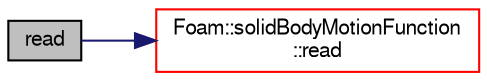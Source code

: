 digraph "read"
{
  bgcolor="transparent";
  edge [fontname="FreeSans",fontsize="10",labelfontname="FreeSans",labelfontsize="10"];
  node [fontname="FreeSans",fontsize="10",shape=record];
  rankdir="LR";
  Node132 [label="read",height=0.2,width=0.4,color="black", fillcolor="grey75", style="filled", fontcolor="black"];
  Node132 -> Node133 [color="midnightblue",fontsize="10",style="solid",fontname="FreeSans"];
  Node133 [label="Foam::solidBodyMotionFunction\l::read",height=0.2,width=0.4,color="red",URL="$a21410.html#abd55f4bae5a7d1d58dbe7d6f7f58901a",tooltip="Update properties from given dictionary. "];
}
